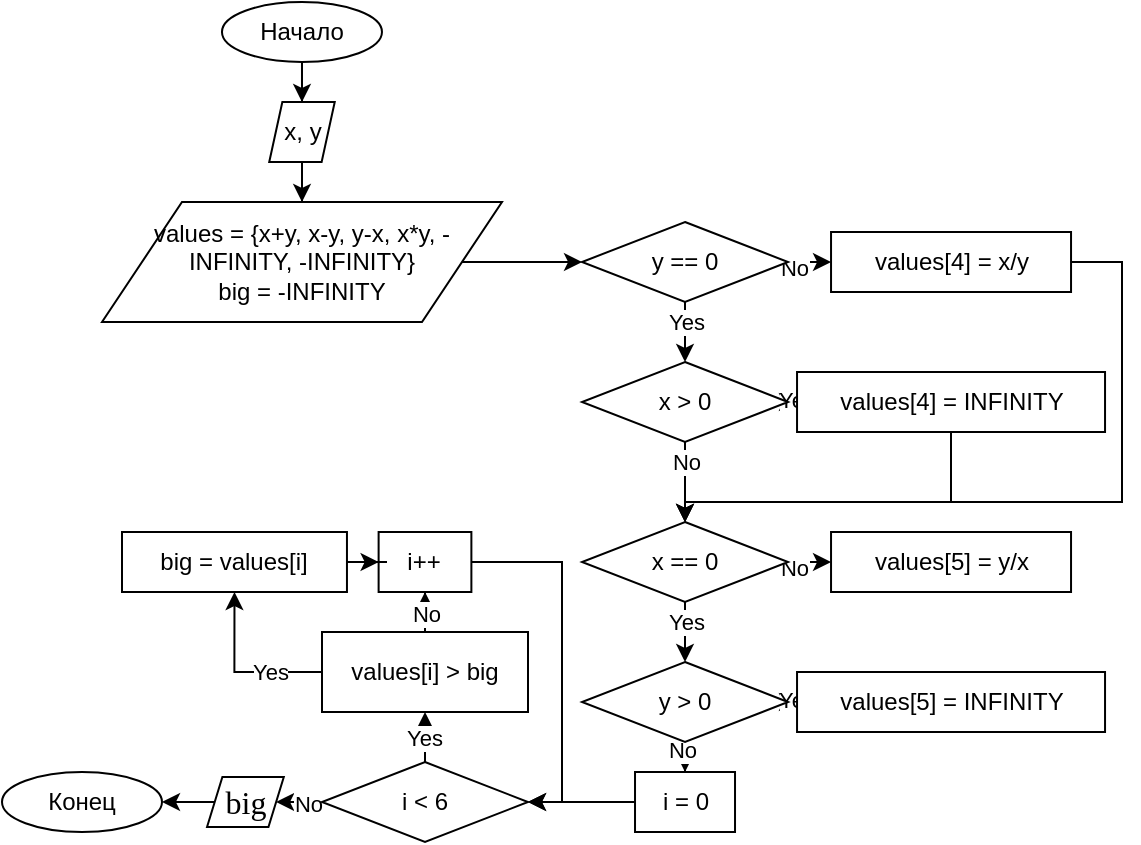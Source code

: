 <mxfile version="13.1.8" type="device"><diagram id="C5RBs43oDa-KdzZeNtuy" name="Page-1"><mxGraphModel dx="1112" dy="442" grid="1" gridSize="10" guides="1" tooltips="1" connect="1" arrows="1" fold="1" page="1" pageScale="1" pageWidth="827" pageHeight="1169" math="0" shadow="0"><root><mxCell id="WIyWlLk6GJQsqaUBKTNV-0"/><mxCell id="WIyWlLk6GJQsqaUBKTNV-1" parent="WIyWlLk6GJQsqaUBKTNV-0"/><mxCell id="bj5KsWAAJyKkPCg6QgZc-111" style="edgeStyle=orthogonalEdgeStyle;rounded=0;orthogonalLoop=1;jettySize=auto;html=1;entryX=0.5;entryY=0;entryDx=0;entryDy=0;" edge="1" parent="WIyWlLk6GJQsqaUBKTNV-1" source="bj5KsWAAJyKkPCg6QgZc-112" target="bj5KsWAAJyKkPCg6QgZc-114"><mxGeometry relative="1" as="geometry"/></mxCell><mxCell id="bj5KsWAAJyKkPCg6QgZc-112" value="Начало" style="ellipse;whiteSpace=wrap;html=1;" vertex="1" parent="WIyWlLk6GJQsqaUBKTNV-1"><mxGeometry x="109.99" y="105" width="80" height="30" as="geometry"/></mxCell><mxCell id="bj5KsWAAJyKkPCg6QgZc-113" style="edgeStyle=orthogonalEdgeStyle;rounded=0;orthogonalLoop=1;jettySize=auto;html=1;entryX=0.5;entryY=0;entryDx=0;entryDy=0;" edge="1" parent="WIyWlLk6GJQsqaUBKTNV-1" source="bj5KsWAAJyKkPCg6QgZc-114" target="bj5KsWAAJyKkPCg6QgZc-126"><mxGeometry relative="1" as="geometry"/></mxCell><mxCell id="bj5KsWAAJyKkPCg6QgZc-114" value="x, y" style="shape=parallelogram;perimeter=parallelogramPerimeter;whiteSpace=wrap;html=1;fontFamily=Helvetica;fontSize=12;fontColor=#000000;align=center;strokeColor=#000000;fillColor=#ffffff;" vertex="1" parent="WIyWlLk6GJQsqaUBKTNV-1"><mxGeometry x="133.62" y="155" width="32.75" height="30" as="geometry"/></mxCell><mxCell id="bj5KsWAAJyKkPCg6QgZc-115" style="edgeStyle=orthogonalEdgeStyle;rounded=0;orthogonalLoop=1;jettySize=auto;html=1;entryX=0.5;entryY=0;entryDx=0;entryDy=0;" edge="1" parent="WIyWlLk6GJQsqaUBKTNV-1" source="bj5KsWAAJyKkPCg6QgZc-119" target="bj5KsWAAJyKkPCg6QgZc-123"><mxGeometry relative="1" as="geometry"/></mxCell><mxCell id="bj5KsWAAJyKkPCg6QgZc-116" value="Yes" style="edgeLabel;html=1;align=center;verticalAlign=middle;resizable=0;points=[];" vertex="1" connectable="0" parent="bj5KsWAAJyKkPCg6QgZc-115"><mxGeometry x="-0.814" relative="1" as="geometry"><mxPoint y="5.43" as="offset"/></mxGeometry></mxCell><mxCell id="bj5KsWAAJyKkPCg6QgZc-117" style="edgeStyle=orthogonalEdgeStyle;rounded=0;orthogonalLoop=1;jettySize=auto;html=1;entryX=0;entryY=0.5;entryDx=0;entryDy=0;" edge="1" parent="WIyWlLk6GJQsqaUBKTNV-1" source="bj5KsWAAJyKkPCg6QgZc-119" target="bj5KsWAAJyKkPCg6QgZc-130"><mxGeometry relative="1" as="geometry"/></mxCell><mxCell id="bj5KsWAAJyKkPCg6QgZc-118" value="No" style="edgeLabel;html=1;align=center;verticalAlign=middle;resizable=0;points=[];" vertex="1" connectable="0" parent="bj5KsWAAJyKkPCg6QgZc-117"><mxGeometry x="0.263" y="3" relative="1" as="geometry"><mxPoint as="offset"/></mxGeometry></mxCell><mxCell id="bj5KsWAAJyKkPCg6QgZc-119" value="y == 0" style="rhombus;whiteSpace=wrap;html=1;" vertex="1" parent="WIyWlLk6GJQsqaUBKTNV-1"><mxGeometry x="290.01" y="215" width="103" height="40" as="geometry"/></mxCell><mxCell id="bj5KsWAAJyKkPCg6QgZc-120" style="edgeStyle=orthogonalEdgeStyle;rounded=0;orthogonalLoop=1;jettySize=auto;html=1;" edge="1" parent="WIyWlLk6GJQsqaUBKTNV-1" source="bj5KsWAAJyKkPCg6QgZc-123" target="bj5KsWAAJyKkPCg6QgZc-128"><mxGeometry relative="1" as="geometry"/></mxCell><mxCell id="bj5KsWAAJyKkPCg6QgZc-121" value="Yes" style="edgeLabel;html=1;align=center;verticalAlign=middle;resizable=0;points=[];" vertex="1" connectable="0" parent="bj5KsWAAJyKkPCg6QgZc-120"><mxGeometry x="-0.895" y="1" relative="1" as="geometry"><mxPoint as="offset"/></mxGeometry></mxCell><mxCell id="bj5KsWAAJyKkPCg6QgZc-122" value="No" style="edgeStyle=orthogonalEdgeStyle;rounded=0;orthogonalLoop=1;jettySize=auto;html=1;entryX=0.5;entryY=0;entryDx=0;entryDy=0;" edge="1" parent="WIyWlLk6GJQsqaUBKTNV-1" source="bj5KsWAAJyKkPCg6QgZc-123" target="bj5KsWAAJyKkPCg6QgZc-135"><mxGeometry x="-0.5" relative="1" as="geometry"><mxPoint as="offset"/></mxGeometry></mxCell><mxCell id="bj5KsWAAJyKkPCg6QgZc-123" value="x &amp;gt; 0" style="rhombus;whiteSpace=wrap;html=1;" vertex="1" parent="WIyWlLk6GJQsqaUBKTNV-1"><mxGeometry x="290.01" y="285" width="103" height="40" as="geometry"/></mxCell><mxCell id="bj5KsWAAJyKkPCg6QgZc-124" value="Конец" style="ellipse;whiteSpace=wrap;html=1;" vertex="1" parent="WIyWlLk6GJQsqaUBKTNV-1"><mxGeometry x="2.132e-14" y="490" width="80" height="30" as="geometry"/></mxCell><mxCell id="bj5KsWAAJyKkPCg6QgZc-125" style="edgeStyle=orthogonalEdgeStyle;rounded=0;orthogonalLoop=1;jettySize=auto;html=1;entryX=0;entryY=0.5;entryDx=0;entryDy=0;" edge="1" parent="WIyWlLk6GJQsqaUBKTNV-1" source="bj5KsWAAJyKkPCg6QgZc-126" target="bj5KsWAAJyKkPCg6QgZc-119"><mxGeometry relative="1" as="geometry"/></mxCell><mxCell id="bj5KsWAAJyKkPCg6QgZc-126" value="values = {x+y, x-y, y-x, x*y, -INFINITY, -INFINITY}&lt;br&gt;big = -INFINITY" style="shape=parallelogram;perimeter=parallelogramPerimeter;whiteSpace=wrap;html=1;" vertex="1" parent="WIyWlLk6GJQsqaUBKTNV-1"><mxGeometry x="50" y="205" width="200" height="60" as="geometry"/></mxCell><mxCell id="bj5KsWAAJyKkPCg6QgZc-127" style="edgeStyle=orthogonalEdgeStyle;rounded=0;orthogonalLoop=1;jettySize=auto;html=1;entryX=0.5;entryY=0;entryDx=0;entryDy=0;" edge="1" parent="WIyWlLk6GJQsqaUBKTNV-1" source="bj5KsWAAJyKkPCg6QgZc-128" target="bj5KsWAAJyKkPCg6QgZc-135"><mxGeometry relative="1" as="geometry"><Array as="points"><mxPoint x="475" y="355"/><mxPoint x="342" y="355"/></Array></mxGeometry></mxCell><mxCell id="bj5KsWAAJyKkPCg6QgZc-128" value="values[4] = INFINITY" style="rounded=0;whiteSpace=wrap;html=1;fontFamily=Helvetica;fontSize=12;fontColor=#000000;align=center;strokeColor=#000000;fillColor=#ffffff;" vertex="1" parent="WIyWlLk6GJQsqaUBKTNV-1"><mxGeometry x="397.52" y="290" width="154" height="30" as="geometry"/></mxCell><mxCell id="bj5KsWAAJyKkPCg6QgZc-129" style="edgeStyle=orthogonalEdgeStyle;rounded=0;orthogonalLoop=1;jettySize=auto;html=1;entryX=0.5;entryY=0;entryDx=0;entryDy=0;" edge="1" parent="WIyWlLk6GJQsqaUBKTNV-1" source="bj5KsWAAJyKkPCg6QgZc-130" target="bj5KsWAAJyKkPCg6QgZc-135"><mxGeometry relative="1" as="geometry"><Array as="points"><mxPoint x="560" y="235"/><mxPoint x="560" y="355"/><mxPoint x="342" y="355"/></Array></mxGeometry></mxCell><mxCell id="bj5KsWAAJyKkPCg6QgZc-130" value="values[4] = x/y" style="rounded=0;whiteSpace=wrap;html=1;fontFamily=Helvetica;fontSize=12;fontColor=#000000;align=center;strokeColor=#000000;fillColor=#ffffff;" vertex="1" parent="WIyWlLk6GJQsqaUBKTNV-1"><mxGeometry x="414.52" y="220" width="120" height="30" as="geometry"/></mxCell><mxCell id="bj5KsWAAJyKkPCg6QgZc-131" style="edgeStyle=orthogonalEdgeStyle;rounded=0;orthogonalLoop=1;jettySize=auto;html=1;entryX=0.5;entryY=0;entryDx=0;entryDy=0;" edge="1" parent="WIyWlLk6GJQsqaUBKTNV-1" source="bj5KsWAAJyKkPCg6QgZc-135" target="bj5KsWAAJyKkPCg6QgZc-140"><mxGeometry relative="1" as="geometry"/></mxCell><mxCell id="bj5KsWAAJyKkPCg6QgZc-132" value="Yes" style="edgeLabel;html=1;align=center;verticalAlign=middle;resizable=0;points=[];" vertex="1" connectable="0" parent="bj5KsWAAJyKkPCg6QgZc-131"><mxGeometry x="-0.814" relative="1" as="geometry"><mxPoint y="5.43" as="offset"/></mxGeometry></mxCell><mxCell id="bj5KsWAAJyKkPCg6QgZc-133" style="edgeStyle=orthogonalEdgeStyle;rounded=0;orthogonalLoop=1;jettySize=auto;html=1;entryX=0;entryY=0.5;entryDx=0;entryDy=0;" edge="1" parent="WIyWlLk6GJQsqaUBKTNV-1" source="bj5KsWAAJyKkPCg6QgZc-135" target="bj5KsWAAJyKkPCg6QgZc-142"><mxGeometry relative="1" as="geometry"/></mxCell><mxCell id="bj5KsWAAJyKkPCg6QgZc-134" value="No" style="edgeLabel;html=1;align=center;verticalAlign=middle;resizable=0;points=[];" vertex="1" connectable="0" parent="bj5KsWAAJyKkPCg6QgZc-133"><mxGeometry x="0.263" y="3" relative="1" as="geometry"><mxPoint as="offset"/></mxGeometry></mxCell><mxCell id="bj5KsWAAJyKkPCg6QgZc-135" value="x == 0" style="rhombus;whiteSpace=wrap;html=1;" vertex="1" parent="WIyWlLk6GJQsqaUBKTNV-1"><mxGeometry x="290.01" y="365" width="103" height="40" as="geometry"/></mxCell><mxCell id="bj5KsWAAJyKkPCg6QgZc-136" style="edgeStyle=orthogonalEdgeStyle;rounded=0;orthogonalLoop=1;jettySize=auto;html=1;" edge="1" parent="WIyWlLk6GJQsqaUBKTNV-1" source="bj5KsWAAJyKkPCg6QgZc-140" target="bj5KsWAAJyKkPCg6QgZc-141"><mxGeometry relative="1" as="geometry"/></mxCell><mxCell id="bj5KsWAAJyKkPCg6QgZc-137" value="Yes" style="edgeLabel;html=1;align=center;verticalAlign=middle;resizable=0;points=[];" vertex="1" connectable="0" parent="bj5KsWAAJyKkPCg6QgZc-136"><mxGeometry x="-0.895" y="1" relative="1" as="geometry"><mxPoint as="offset"/></mxGeometry></mxCell><mxCell id="bj5KsWAAJyKkPCg6QgZc-138" style="edgeStyle=orthogonalEdgeStyle;rounded=0;orthogonalLoop=1;jettySize=auto;html=1;entryX=0.5;entryY=0;entryDx=0;entryDy=0;" edge="1" parent="WIyWlLk6GJQsqaUBKTNV-1" source="bj5KsWAAJyKkPCg6QgZc-140" target="bj5KsWAAJyKkPCg6QgZc-150"><mxGeometry relative="1" as="geometry"/></mxCell><mxCell id="bj5KsWAAJyKkPCg6QgZc-139" value="No" style="edgeLabel;html=1;align=center;verticalAlign=middle;resizable=0;points=[];" vertex="1" connectable="0" parent="bj5KsWAAJyKkPCg6QgZc-138"><mxGeometry x="0.65" y="-2" relative="1" as="geometry"><mxPoint as="offset"/></mxGeometry></mxCell><mxCell id="bj5KsWAAJyKkPCg6QgZc-140" value="y &amp;gt; 0" style="rhombus;whiteSpace=wrap;html=1;" vertex="1" parent="WIyWlLk6GJQsqaUBKTNV-1"><mxGeometry x="290.01" y="435" width="103" height="40" as="geometry"/></mxCell><mxCell id="bj5KsWAAJyKkPCg6QgZc-141" value="values[5] = INFINITY" style="rounded=0;whiteSpace=wrap;html=1;fontFamily=Helvetica;fontSize=12;fontColor=#000000;align=center;strokeColor=#000000;fillColor=#ffffff;" vertex="1" parent="WIyWlLk6GJQsqaUBKTNV-1"><mxGeometry x="397.52" y="440" width="154" height="30" as="geometry"/></mxCell><mxCell id="bj5KsWAAJyKkPCg6QgZc-142" value="values[5] = y/x" style="rounded=0;whiteSpace=wrap;html=1;fontFamily=Helvetica;fontSize=12;fontColor=#000000;align=center;strokeColor=#000000;fillColor=#ffffff;" vertex="1" parent="WIyWlLk6GJQsqaUBKTNV-1"><mxGeometry x="414.52" y="370" width="120" height="30" as="geometry"/></mxCell><mxCell id="bj5KsWAAJyKkPCg6QgZc-160" style="edgeStyle=orthogonalEdgeStyle;rounded=0;orthogonalLoop=1;jettySize=auto;html=1;entryX=0.5;entryY=1;entryDx=0;entryDy=0;" edge="1" parent="WIyWlLk6GJQsqaUBKTNV-1" source="bj5KsWAAJyKkPCg6QgZc-146" target="bj5KsWAAJyKkPCg6QgZc-154"><mxGeometry relative="1" as="geometry"/></mxCell><mxCell id="bj5KsWAAJyKkPCg6QgZc-161" value="Yes" style="edgeLabel;html=1;align=center;verticalAlign=middle;resizable=0;points=[];" vertex="1" connectable="0" parent="bj5KsWAAJyKkPCg6QgZc-160"><mxGeometry x="-0.557" y="1" relative="1" as="geometry"><mxPoint as="offset"/></mxGeometry></mxCell><mxCell id="bj5KsWAAJyKkPCg6QgZc-167" style="edgeStyle=orthogonalEdgeStyle;rounded=0;orthogonalLoop=1;jettySize=auto;html=1;entryX=1;entryY=0.5;entryDx=0;entryDy=0;" edge="1" parent="WIyWlLk6GJQsqaUBKTNV-1" source="bj5KsWAAJyKkPCg6QgZc-146" target="bj5KsWAAJyKkPCg6QgZc-158"><mxGeometry relative="1" as="geometry"/></mxCell><mxCell id="bj5KsWAAJyKkPCg6QgZc-168" value="No" style="edgeLabel;html=1;align=center;verticalAlign=middle;resizable=0;points=[];" vertex="1" connectable="0" parent="bj5KsWAAJyKkPCg6QgZc-167"><mxGeometry x="0.521" y="1" relative="1" as="geometry"><mxPoint as="offset"/></mxGeometry></mxCell><mxCell id="bj5KsWAAJyKkPCg6QgZc-146" value="i &amp;lt; 6" style="rhombus;whiteSpace=wrap;html=1;" vertex="1" parent="WIyWlLk6GJQsqaUBKTNV-1"><mxGeometry x="160.0" y="485" width="103" height="40" as="geometry"/></mxCell><mxCell id="bj5KsWAAJyKkPCg6QgZc-166" style="edgeStyle=orthogonalEdgeStyle;rounded=0;orthogonalLoop=1;jettySize=auto;html=1;entryX=1;entryY=0.5;entryDx=0;entryDy=0;" edge="1" parent="WIyWlLk6GJQsqaUBKTNV-1" source="bj5KsWAAJyKkPCg6QgZc-148" target="bj5KsWAAJyKkPCg6QgZc-146"><mxGeometry relative="1" as="geometry"><Array as="points"><mxPoint x="280" y="385"/><mxPoint x="280" y="505"/></Array></mxGeometry></mxCell><mxCell id="bj5KsWAAJyKkPCg6QgZc-148" value="i++" style="rounded=0;whiteSpace=wrap;html=1;fontFamily=Helvetica;fontSize=12;fontColor=#000000;align=center;strokeColor=#000000;fillColor=#ffffff;" vertex="1" parent="WIyWlLk6GJQsqaUBKTNV-1"><mxGeometry x="188.31" y="370" width="46.38" height="30" as="geometry"/></mxCell><mxCell id="bj5KsWAAJyKkPCg6QgZc-159" style="edgeStyle=orthogonalEdgeStyle;rounded=0;orthogonalLoop=1;jettySize=auto;html=1;entryX=1;entryY=0.5;entryDx=0;entryDy=0;" edge="1" parent="WIyWlLk6GJQsqaUBKTNV-1" source="bj5KsWAAJyKkPCg6QgZc-150" target="bj5KsWAAJyKkPCg6QgZc-146"><mxGeometry relative="1" as="geometry"><mxPoint x="270" y="505" as="targetPoint"/></mxGeometry></mxCell><mxCell id="bj5KsWAAJyKkPCg6QgZc-150" value="i = 0" style="rounded=0;whiteSpace=wrap;html=1;fontFamily=Helvetica;fontSize=12;fontColor=#000000;align=center;strokeColor=#000000;fillColor=#ffffff;" vertex="1" parent="WIyWlLk6GJQsqaUBKTNV-1"><mxGeometry x="316.51" y="490" width="50" height="30" as="geometry"/></mxCell><mxCell id="bj5KsWAAJyKkPCg6QgZc-162" style="edgeStyle=orthogonalEdgeStyle;rounded=0;orthogonalLoop=1;jettySize=auto;html=1;entryX=0.5;entryY=1;entryDx=0;entryDy=0;" edge="1" parent="WIyWlLk6GJQsqaUBKTNV-1" source="bj5KsWAAJyKkPCg6QgZc-154" target="bj5KsWAAJyKkPCg6QgZc-156"><mxGeometry relative="1" as="geometry"><Array as="points"><mxPoint x="116" y="440"/></Array></mxGeometry></mxCell><mxCell id="bj5KsWAAJyKkPCg6QgZc-163" value="Yes" style="edgeLabel;html=1;align=center;verticalAlign=middle;resizable=0;points=[];" vertex="1" connectable="0" parent="bj5KsWAAJyKkPCg6QgZc-162"><mxGeometry x="-0.715" y="2" relative="1" as="geometry"><mxPoint x="-14.71" y="-2" as="offset"/></mxGeometry></mxCell><mxCell id="bj5KsWAAJyKkPCg6QgZc-164" style="edgeStyle=orthogonalEdgeStyle;rounded=0;orthogonalLoop=1;jettySize=auto;html=1;entryX=0.5;entryY=1;entryDx=0;entryDy=0;" edge="1" parent="WIyWlLk6GJQsqaUBKTNV-1" source="bj5KsWAAJyKkPCg6QgZc-154" target="bj5KsWAAJyKkPCg6QgZc-148"><mxGeometry relative="1" as="geometry"/></mxCell><mxCell id="bj5KsWAAJyKkPCg6QgZc-165" value="No" style="edgeLabel;html=1;align=center;verticalAlign=middle;resizable=0;points=[];" vertex="1" connectable="0" parent="bj5KsWAAJyKkPCg6QgZc-164"><mxGeometry x="-0.705" relative="1" as="geometry"><mxPoint as="offset"/></mxGeometry></mxCell><mxCell id="bj5KsWAAJyKkPCg6QgZc-154" value="values[i] &amp;gt; big" style="rounded=0;whiteSpace=wrap;html=1;fontFamily=Helvetica;fontSize=12;fontColor=#000000;align=center;strokeColor=#000000;fillColor=#ffffff;" vertex="1" parent="WIyWlLk6GJQsqaUBKTNV-1"><mxGeometry x="160.0" y="420" width="103" height="40" as="geometry"/></mxCell><mxCell id="bj5KsWAAJyKkPCg6QgZc-155" style="edgeStyle=orthogonalEdgeStyle;rounded=0;orthogonalLoop=1;jettySize=auto;html=1;entryX=0;entryY=0.5;entryDx=0;entryDy=0;" edge="1" parent="WIyWlLk6GJQsqaUBKTNV-1" source="bj5KsWAAJyKkPCg6QgZc-156" target="bj5KsWAAJyKkPCg6QgZc-148"><mxGeometry relative="1" as="geometry"/></mxCell><mxCell id="bj5KsWAAJyKkPCg6QgZc-156" value="big = values[i]" style="rounded=0;whiteSpace=wrap;html=1;fontFamily=Helvetica;fontSize=12;fontColor=#000000;align=center;strokeColor=#000000;fillColor=#ffffff;" vertex="1" parent="WIyWlLk6GJQsqaUBKTNV-1"><mxGeometry x="60" y="370" width="112.48" height="30" as="geometry"/></mxCell><mxCell id="bj5KsWAAJyKkPCg6QgZc-157" style="edgeStyle=orthogonalEdgeStyle;rounded=0;orthogonalLoop=1;jettySize=auto;html=1;entryX=1;entryY=0.5;entryDx=0;entryDy=0;" edge="1" parent="WIyWlLk6GJQsqaUBKTNV-1" source="bj5KsWAAJyKkPCg6QgZc-158" target="bj5KsWAAJyKkPCg6QgZc-124"><mxGeometry relative="1" as="geometry"/></mxCell><mxCell id="bj5KsWAAJyKkPCg6QgZc-158" value="&lt;span lang=&quot;EN-US&quot; style=&quot;font-size: 12pt ; font-family: &amp;#34;times new roman&amp;#34; , serif&quot;&gt;big&lt;/span&gt;&lt;span style=&quot;font-size: medium&quot;&gt;&lt;/span&gt;" style="shape=parallelogram;perimeter=parallelogramPerimeter;whiteSpace=wrap;html=1;fontFamily=Helvetica;fontSize=12;fontColor=#000000;align=center;strokeColor=#000000;fillColor=#ffffff;" vertex="1" parent="WIyWlLk6GJQsqaUBKTNV-1"><mxGeometry x="102.52" y="492.5" width="38.38" height="25" as="geometry"/></mxCell></root></mxGraphModel></diagram></mxfile>